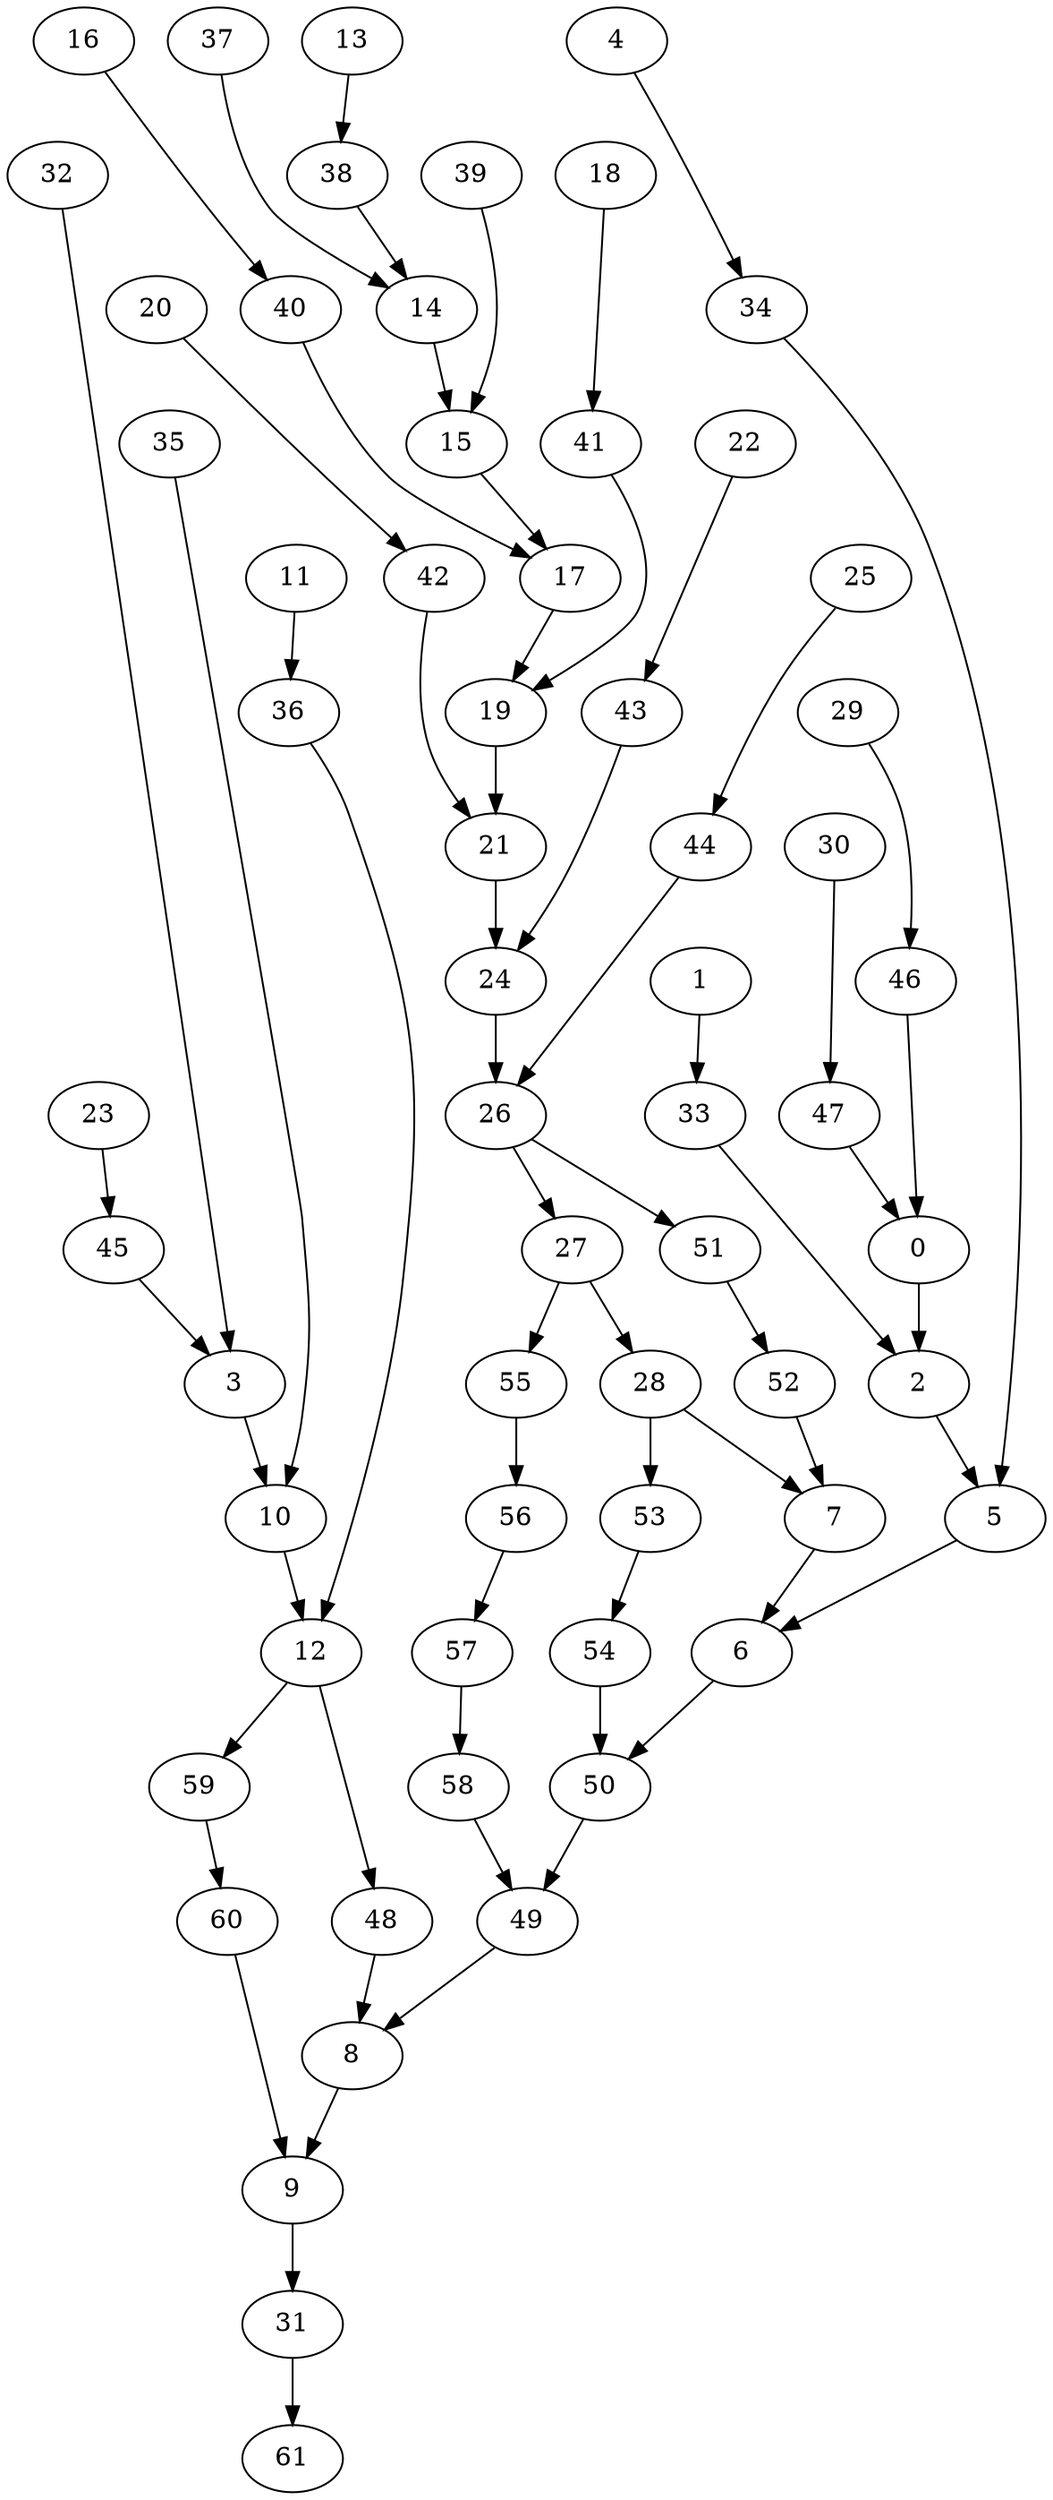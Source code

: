 digraph g {
0;
1;
2;
3;
4;
5;
6;
7;
8;
9;
10;
11;
12;
13;
14;
15;
16;
17;
18;
19;
20;
21;
22;
23;
24;
25;
26;
27;
28;
29;
30;
31;
32;
33;
34;
35;
36;
37;
38;
39;
40;
41;
42;
43;
44;
45;
46;
47;
48;
49;
50;
51;
52;
53;
54;
55;
56;
57;
58;
59;
60;
61;
0 -> 2 [weight=2];
1 -> 33 [weight=0];
2 -> 5 [weight=0];
3 -> 10 [weight=0];
4 -> 34 [weight=0];
5 -> 6 [weight=0];
6 -> 50 [weight=0];
7 -> 6 [weight=0];
8 -> 9 [weight=0];
9 -> 31 [weight=0];
10 -> 12 [weight=0];
11 -> 36 [weight=0];
12 -> 48 [weight=0];
12 -> 59 [weight=0];
13 -> 38 [weight=0];
14 -> 15 [weight=0];
15 -> 17 [weight=0];
16 -> 40 [weight=0];
17 -> 19 [weight=0];
18 -> 41 [weight=0];
19 -> 21 [weight=1];
20 -> 42 [weight=0];
21 -> 24 [weight=0];
22 -> 43 [weight=0];
23 -> 45 [weight=0];
24 -> 26 [weight=1];
25 -> 44 [weight=0];
26 -> 27 [weight=0];
26 -> 51 [weight=0];
27 -> 28 [weight=0];
27 -> 55 [weight=0];
28 -> 7 [weight=0];
28 -> 53 [weight=1];
29 -> 46 [weight=0];
30 -> 47 [weight=0];
31 -> 61 [weight=0];
32 -> 3 [weight=0];
33 -> 2 [weight=0];
34 -> 5 [weight=0];
35 -> 10 [weight=0];
36 -> 12 [weight=0];
37 -> 14 [weight=0];
38 -> 14 [weight=0];
39 -> 15 [weight=0];
40 -> 17 [weight=0];
41 -> 19 [weight=0];
42 -> 21 [weight=0];
43 -> 24 [weight=0];
44 -> 26 [weight=0];
45 -> 3 [weight=0];
46 -> 0 [weight=0];
47 -> 0 [weight=0];
48 -> 8 [weight=0];
49 -> 8 [weight=0];
50 -> 49 [weight=0];
51 -> 52 [weight=0];
52 -> 7 [weight=0];
53 -> 54 [weight=0];
54 -> 50 [weight=1];
55 -> 56 [weight=0];
56 -> 57 [weight=0];
57 -> 58 [weight=0];
58 -> 49 [weight=0];
59 -> 60 [weight=0];
60 -> 9 [weight=0];
}
